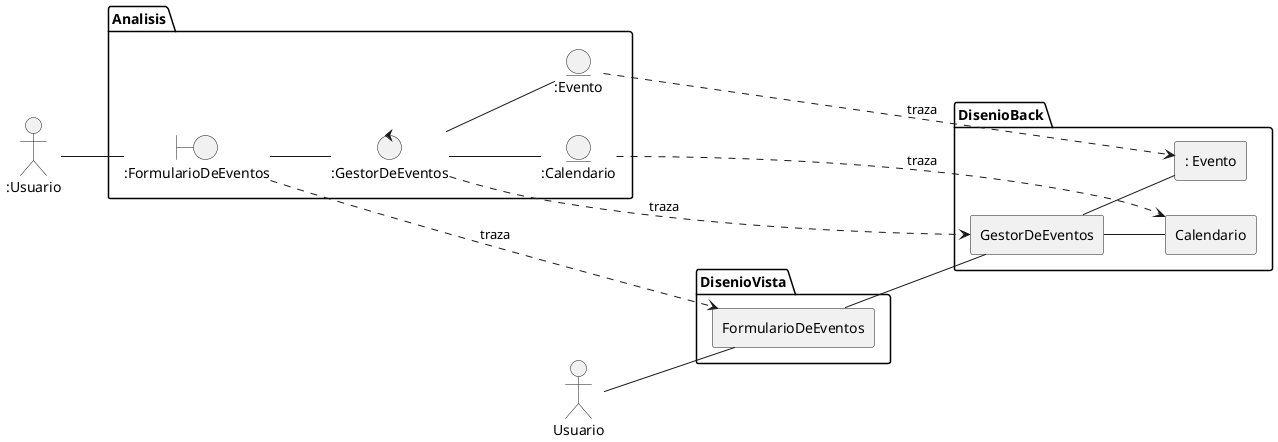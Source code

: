 @startuml UC3 Publicar evento Traza

left to right direction

Actor "Usuario" as u
Actor "Usuario" as user
package "DisenioVista"{
agent FormularioDeEventos as DFE

}

package "DisenioBack"{
    agent GestorDeEventos as DGE
    agent  ": Evento" as devent 
    agent "Calendario" as dcal
    DGE -- devent
    DGE -- dcal
    DFE -- DGE
}

package Analisis{

Actor ":Usuario" as u

boundary ":FormularioDeEventos" as form
control ":GestorDeEventos" as gestor

entity ":Evento" as event 
entity ":Calendario" as c

  u-- form
form -- gestor 
gestor -- event
gestor -- c
}

user -- DFE
form ....> DFE: traza
gestor ....> DGE: traza
event ....> devent: traza
c ....> dcal: traza

@enduml